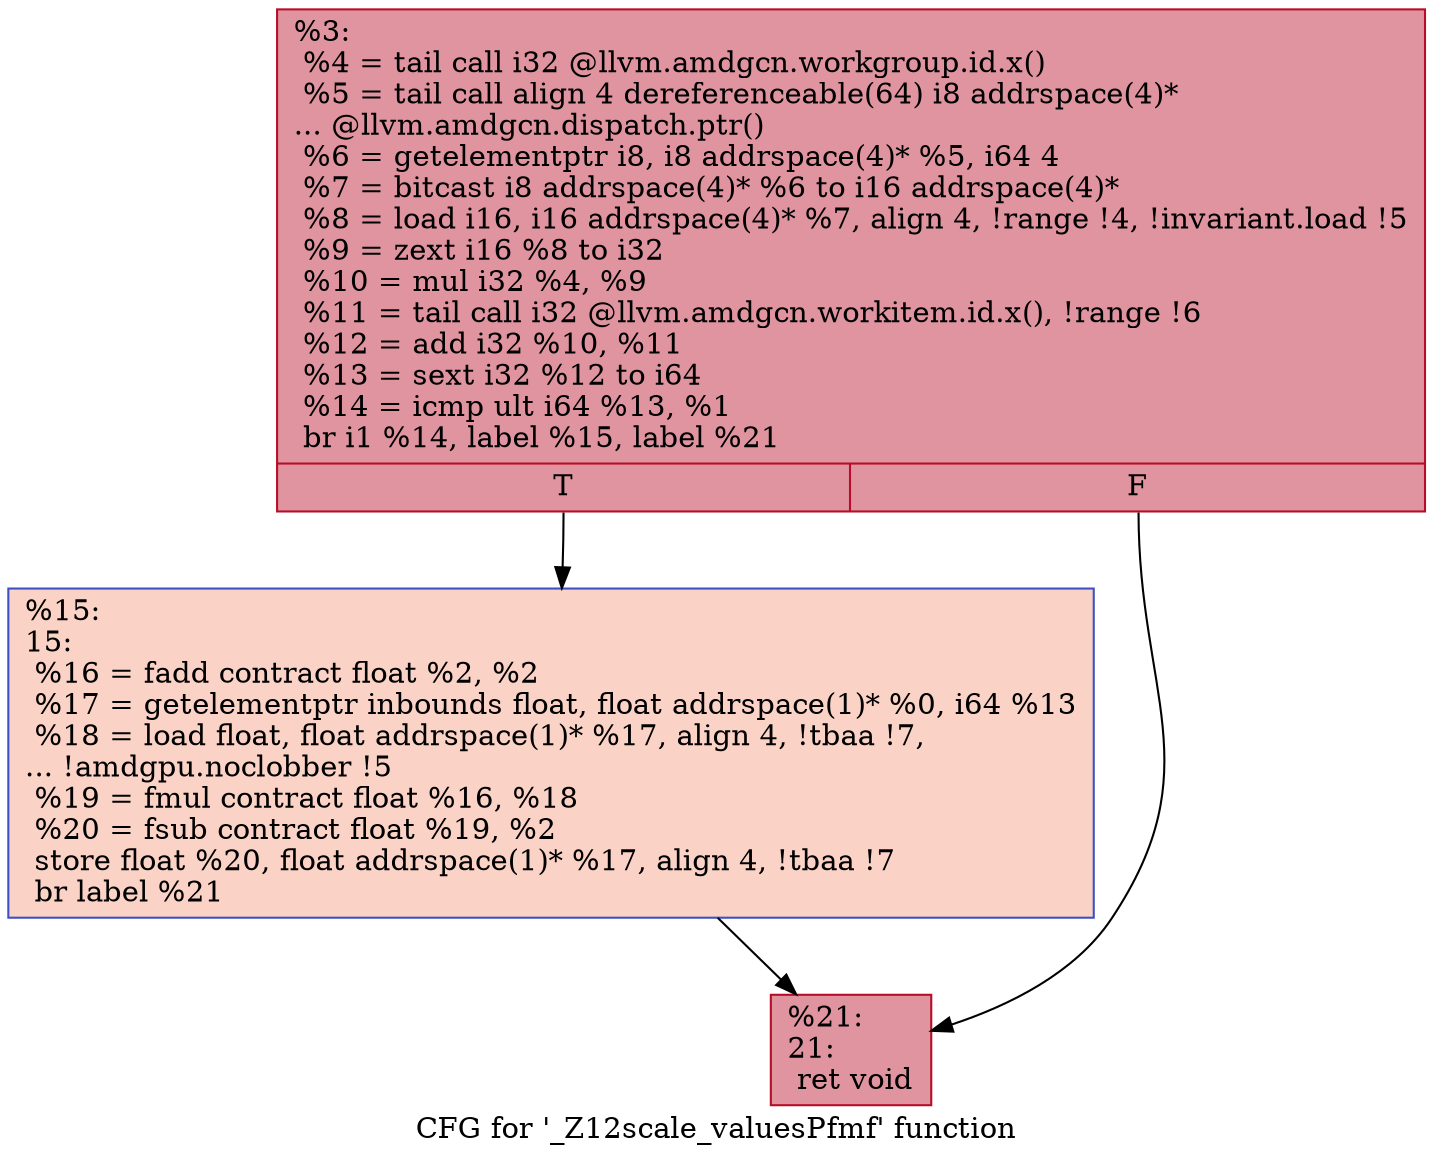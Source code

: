 digraph "CFG for '_Z12scale_valuesPfmf' function" {
	label="CFG for '_Z12scale_valuesPfmf' function";

	Node0x5a01fc0 [shape=record,color="#b70d28ff", style=filled, fillcolor="#b70d2870",label="{%3:\l  %4 = tail call i32 @llvm.amdgcn.workgroup.id.x()\l  %5 = tail call align 4 dereferenceable(64) i8 addrspace(4)*\l... @llvm.amdgcn.dispatch.ptr()\l  %6 = getelementptr i8, i8 addrspace(4)* %5, i64 4\l  %7 = bitcast i8 addrspace(4)* %6 to i16 addrspace(4)*\l  %8 = load i16, i16 addrspace(4)* %7, align 4, !range !4, !invariant.load !5\l  %9 = zext i16 %8 to i32\l  %10 = mul i32 %4, %9\l  %11 = tail call i32 @llvm.amdgcn.workitem.id.x(), !range !6\l  %12 = add i32 %10, %11\l  %13 = sext i32 %12 to i64\l  %14 = icmp ult i64 %13, %1\l  br i1 %14, label %15, label %21\l|{<s0>T|<s1>F}}"];
	Node0x5a01fc0:s0 -> Node0x5a03f00;
	Node0x5a01fc0:s1 -> Node0x5a03f90;
	Node0x5a03f00 [shape=record,color="#3d50c3ff", style=filled, fillcolor="#f59c7d70",label="{%15:\l15:                                               \l  %16 = fadd contract float %2, %2\l  %17 = getelementptr inbounds float, float addrspace(1)* %0, i64 %13\l  %18 = load float, float addrspace(1)* %17, align 4, !tbaa !7,\l... !amdgpu.noclobber !5\l  %19 = fmul contract float %16, %18\l  %20 = fsub contract float %19, %2\l  store float %20, float addrspace(1)* %17, align 4, !tbaa !7\l  br label %21\l}"];
	Node0x5a03f00 -> Node0x5a03f90;
	Node0x5a03f90 [shape=record,color="#b70d28ff", style=filled, fillcolor="#b70d2870",label="{%21:\l21:                                               \l  ret void\l}"];
}
